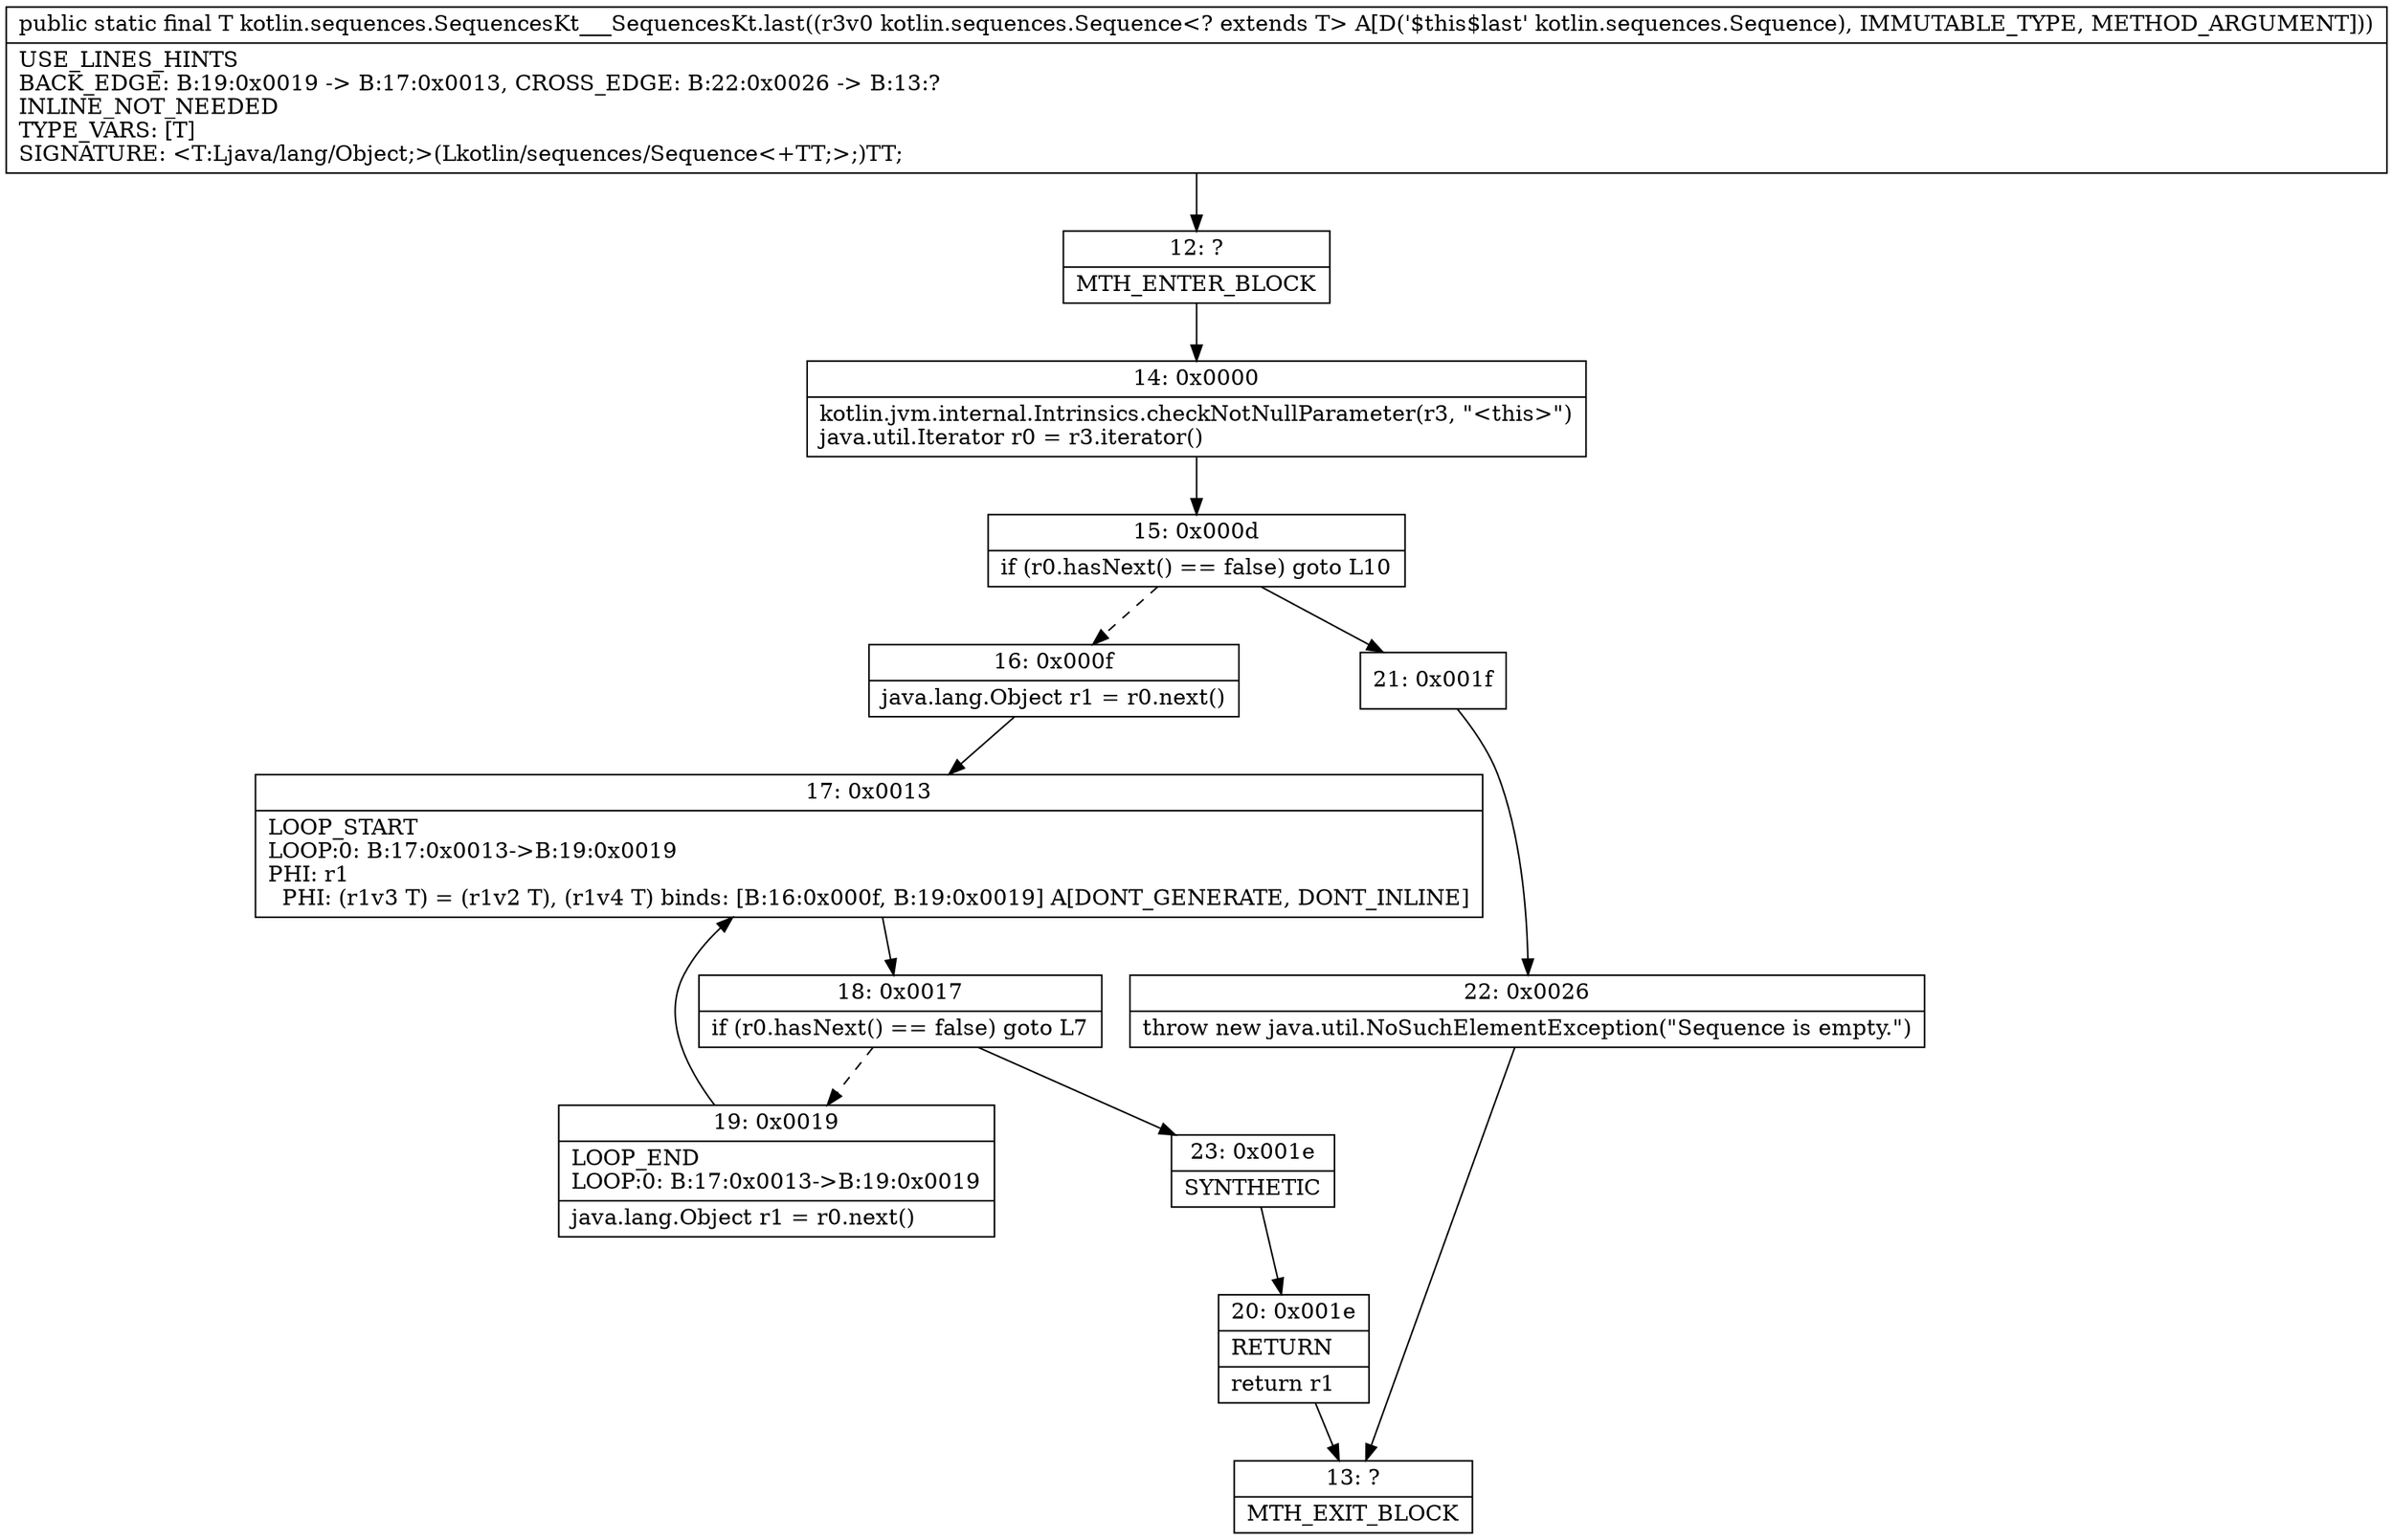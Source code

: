 digraph "CFG forkotlin.sequences.SequencesKt___SequencesKt.last(Lkotlin\/sequences\/Sequence;)Ljava\/lang\/Object;" {
Node_12 [shape=record,label="{12\:\ ?|MTH_ENTER_BLOCK\l}"];
Node_14 [shape=record,label="{14\:\ 0x0000|kotlin.jvm.internal.Intrinsics.checkNotNullParameter(r3, \"\<this\>\")\ljava.util.Iterator r0 = r3.iterator()\l}"];
Node_15 [shape=record,label="{15\:\ 0x000d|if (r0.hasNext() == false) goto L10\l}"];
Node_16 [shape=record,label="{16\:\ 0x000f|java.lang.Object r1 = r0.next()\l}"];
Node_17 [shape=record,label="{17\:\ 0x0013|LOOP_START\lLOOP:0: B:17:0x0013\-\>B:19:0x0019\lPHI: r1 \l  PHI: (r1v3 T) = (r1v2 T), (r1v4 T) binds: [B:16:0x000f, B:19:0x0019] A[DONT_GENERATE, DONT_INLINE]\l}"];
Node_18 [shape=record,label="{18\:\ 0x0017|if (r0.hasNext() == false) goto L7\l}"];
Node_19 [shape=record,label="{19\:\ 0x0019|LOOP_END\lLOOP:0: B:17:0x0013\-\>B:19:0x0019\l|java.lang.Object r1 = r0.next()\l}"];
Node_23 [shape=record,label="{23\:\ 0x001e|SYNTHETIC\l}"];
Node_20 [shape=record,label="{20\:\ 0x001e|RETURN\l|return r1\l}"];
Node_13 [shape=record,label="{13\:\ ?|MTH_EXIT_BLOCK\l}"];
Node_21 [shape=record,label="{21\:\ 0x001f}"];
Node_22 [shape=record,label="{22\:\ 0x0026|throw new java.util.NoSuchElementException(\"Sequence is empty.\")\l}"];
MethodNode[shape=record,label="{public static final T kotlin.sequences.SequencesKt___SequencesKt.last((r3v0 kotlin.sequences.Sequence\<? extends T\> A[D('$this$last' kotlin.sequences.Sequence), IMMUTABLE_TYPE, METHOD_ARGUMENT]))  | USE_LINES_HINTS\lBACK_EDGE: B:19:0x0019 \-\> B:17:0x0013, CROSS_EDGE: B:22:0x0026 \-\> B:13:?\lINLINE_NOT_NEEDED\lTYPE_VARS: [T]\lSIGNATURE: \<T:Ljava\/lang\/Object;\>(Lkotlin\/sequences\/Sequence\<+TT;\>;)TT;\l}"];
MethodNode -> Node_12;Node_12 -> Node_14;
Node_14 -> Node_15;
Node_15 -> Node_16[style=dashed];
Node_15 -> Node_21;
Node_16 -> Node_17;
Node_17 -> Node_18;
Node_18 -> Node_19[style=dashed];
Node_18 -> Node_23;
Node_19 -> Node_17;
Node_23 -> Node_20;
Node_20 -> Node_13;
Node_21 -> Node_22;
Node_22 -> Node_13;
}

